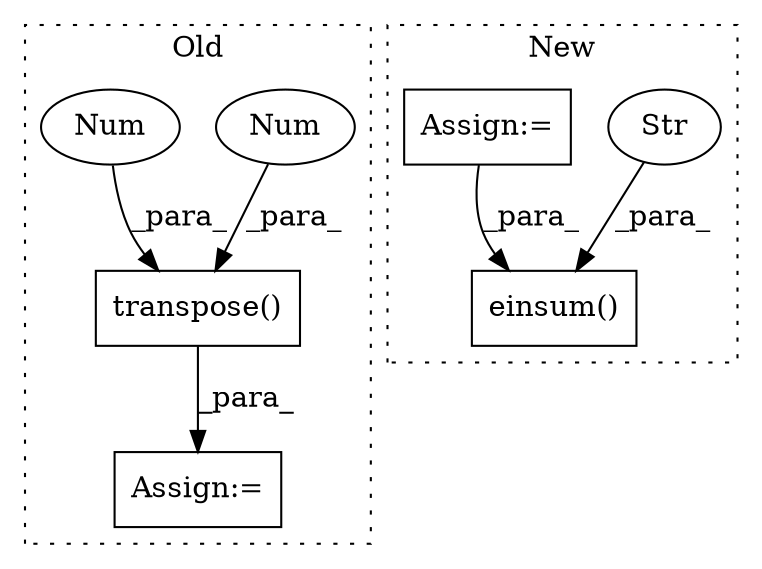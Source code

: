 digraph G {
subgraph cluster0 {
1 [label="transpose()" a="75" s="1609,1627" l="12,1" shape="box"];
4 [label="Num" a="76" s="1621" l="2" shape="ellipse"];
5 [label="Num" a="76" s="1625" l="2" shape="ellipse"];
6 [label="Assign:=" a="68" s="1596" l="3" shape="box"];
label = "Old";
style="dotted";
}
subgraph cluster1 {
2 [label="einsum()" a="75" s="2535,2569" l="13,1" shape="box"];
3 [label="Str" a="66" s="2548" l="11" shape="ellipse"];
7 [label="Assign:=" a="68" s="1979" l="3" shape="box"];
label = "New";
style="dotted";
}
1 -> 6 [label="_para_"];
3 -> 2 [label="_para_"];
4 -> 1 [label="_para_"];
5 -> 1 [label="_para_"];
7 -> 2 [label="_para_"];
}